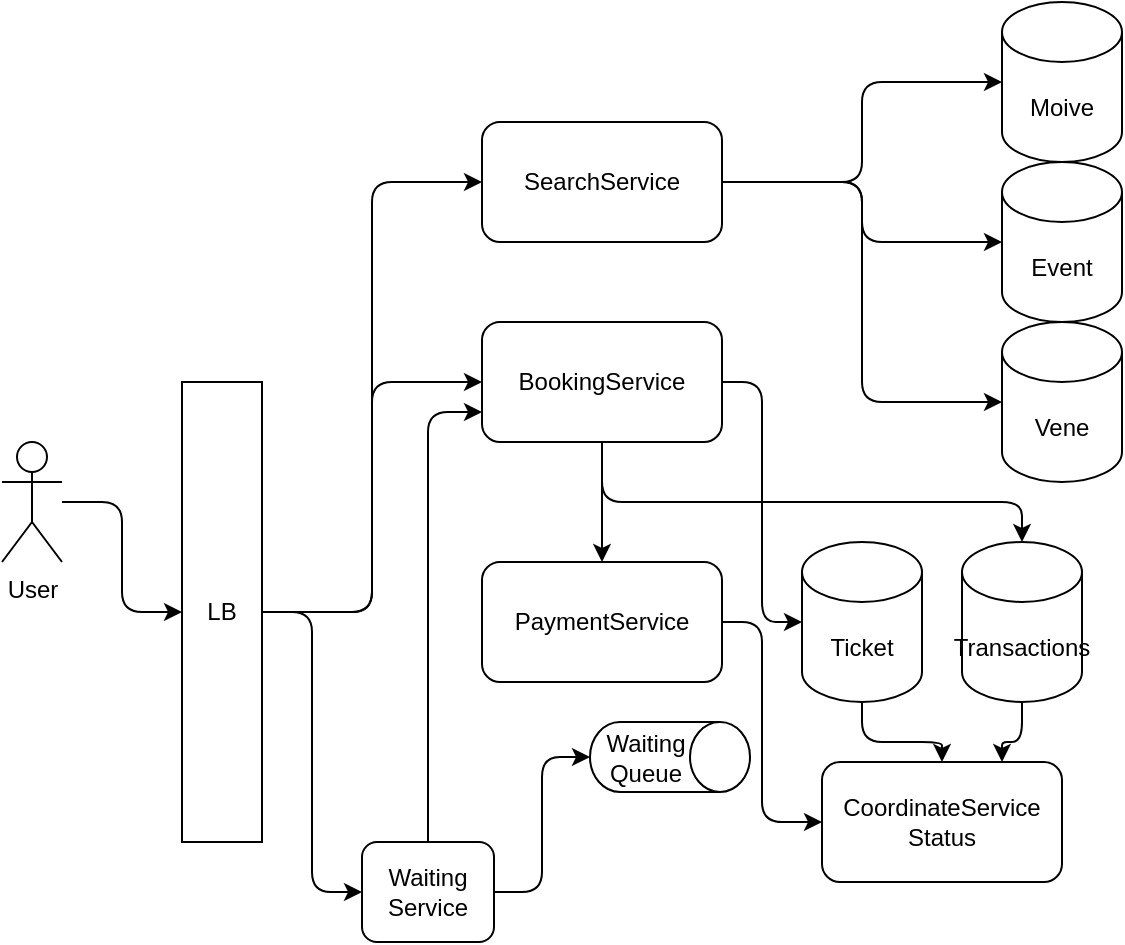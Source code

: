 <mxfile version="17.2.4" type="device"><diagram id="RjEoXVqSk2lCx5pAU_fZ" name="architecture"><mxGraphModel dx="946" dy="619" grid="1" gridSize="10" guides="1" tooltips="1" connect="1" arrows="1" fold="1" page="1" pageScale="1" pageWidth="827" pageHeight="1169" math="0" shadow="0"><root><mxCell id="0"/><mxCell id="1" parent="0"/><mxCell id="12Fv31rikTayG7azZU15-3" style="edgeStyle=orthogonalEdgeStyle;rounded=1;orthogonalLoop=1;jettySize=auto;html=1;entryX=0;entryY=0.5;entryDx=0;entryDy=0;" parent="1" source="12Fv31rikTayG7azZU15-1" target="12Fv31rikTayG7azZU15-2" edge="1"><mxGeometry relative="1" as="geometry"/></mxCell><mxCell id="12Fv31rikTayG7azZU15-1" value="User" style="shape=umlActor;verticalLabelPosition=bottom;verticalAlign=top;html=1;outlineConnect=0;" parent="1" vertex="1"><mxGeometry x="80" y="230" width="30" height="60" as="geometry"/></mxCell><mxCell id="12Fv31rikTayG7azZU15-7" style="edgeStyle=orthogonalEdgeStyle;rounded=1;orthogonalLoop=1;jettySize=auto;html=1;entryX=0;entryY=0.5;entryDx=0;entryDy=0;" parent="1" source="12Fv31rikTayG7azZU15-2" target="12Fv31rikTayG7azZU15-4" edge="1"><mxGeometry relative="1" as="geometry"/></mxCell><mxCell id="12Fv31rikTayG7azZU15-8" style="edgeStyle=orthogonalEdgeStyle;rounded=1;orthogonalLoop=1;jettySize=auto;html=1;" parent="1" source="12Fv31rikTayG7azZU15-2" target="12Fv31rikTayG7azZU15-5" edge="1"><mxGeometry relative="1" as="geometry"/></mxCell><mxCell id="12Fv31rikTayG7azZU15-12" style="edgeStyle=orthogonalEdgeStyle;rounded=1;orthogonalLoop=1;jettySize=auto;html=1;" parent="1" source="12Fv31rikTayG7azZU15-2" target="12Fv31rikTayG7azZU15-11" edge="1"><mxGeometry relative="1" as="geometry"/></mxCell><mxCell id="12Fv31rikTayG7azZU15-2" value="LB" style="rounded=0;whiteSpace=wrap;html=1;" parent="1" vertex="1"><mxGeometry x="170" y="200" width="40" height="230" as="geometry"/></mxCell><mxCell id="12Fv31rikTayG7azZU15-18" style="edgeStyle=orthogonalEdgeStyle;rounded=1;orthogonalLoop=1;jettySize=auto;html=1;entryX=0;entryY=0.5;entryDx=0;entryDy=0;entryPerimeter=0;" parent="1" source="12Fv31rikTayG7azZU15-4" target="12Fv31rikTayG7azZU15-13" edge="1"><mxGeometry relative="1" as="geometry"/></mxCell><mxCell id="12Fv31rikTayG7azZU15-19" style="edgeStyle=orthogonalEdgeStyle;rounded=1;orthogonalLoop=1;jettySize=auto;html=1;entryX=0;entryY=0.5;entryDx=0;entryDy=0;entryPerimeter=0;" parent="1" source="12Fv31rikTayG7azZU15-4" target="12Fv31rikTayG7azZU15-16" edge="1"><mxGeometry relative="1" as="geometry"/></mxCell><mxCell id="12Fv31rikTayG7azZU15-20" style="edgeStyle=orthogonalEdgeStyle;rounded=1;orthogonalLoop=1;jettySize=auto;html=1;entryX=0;entryY=0.5;entryDx=0;entryDy=0;entryPerimeter=0;" parent="1" source="12Fv31rikTayG7azZU15-4" target="12Fv31rikTayG7azZU15-17" edge="1"><mxGeometry relative="1" as="geometry"/></mxCell><mxCell id="12Fv31rikTayG7azZU15-4" value="SearchService" style="rounded=1;whiteSpace=wrap;html=1;" parent="1" vertex="1"><mxGeometry x="320" y="70" width="120" height="60" as="geometry"/></mxCell><mxCell id="12Fv31rikTayG7azZU15-10" style="edgeStyle=orthogonalEdgeStyle;rounded=1;orthogonalLoop=1;jettySize=auto;html=1;" parent="1" source="12Fv31rikTayG7azZU15-5" target="12Fv31rikTayG7azZU15-6" edge="1"><mxGeometry relative="1" as="geometry"/></mxCell><mxCell id="12Fv31rikTayG7azZU15-23" style="edgeStyle=orthogonalEdgeStyle;rounded=1;orthogonalLoop=1;jettySize=auto;html=1;entryX=0;entryY=0.5;entryDx=0;entryDy=0;entryPerimeter=0;" parent="1" source="12Fv31rikTayG7azZU15-5" target="12Fv31rikTayG7azZU15-21" edge="1"><mxGeometry relative="1" as="geometry"/></mxCell><mxCell id="12Fv31rikTayG7azZU15-25" style="edgeStyle=orthogonalEdgeStyle;rounded=1;orthogonalLoop=1;jettySize=auto;html=1;" parent="1" source="12Fv31rikTayG7azZU15-5" target="12Fv31rikTayG7azZU15-22" edge="1"><mxGeometry relative="1" as="geometry"><Array as="points"><mxPoint x="380" y="260"/><mxPoint x="590" y="260"/></Array></mxGeometry></mxCell><mxCell id="12Fv31rikTayG7azZU15-5" value="BookingService" style="rounded=1;whiteSpace=wrap;html=1;" parent="1" vertex="1"><mxGeometry x="320" y="170" width="120" height="60" as="geometry"/></mxCell><mxCell id="12Fv31rikTayG7azZU15-29" style="edgeStyle=orthogonalEdgeStyle;rounded=1;orthogonalLoop=1;jettySize=auto;html=1;entryX=0;entryY=0.5;entryDx=0;entryDy=0;" parent="1" source="12Fv31rikTayG7azZU15-6" target="12Fv31rikTayG7azZU15-26" edge="1"><mxGeometry relative="1" as="geometry"><Array as="points"><mxPoint x="460" y="320"/><mxPoint x="460" y="420"/></Array></mxGeometry></mxCell><mxCell id="12Fv31rikTayG7azZU15-6" value="PaymentService" style="rounded=1;whiteSpace=wrap;html=1;" parent="1" vertex="1"><mxGeometry x="320" y="290" width="120" height="60" as="geometry"/></mxCell><mxCell id="12Fv31rikTayG7azZU15-30" style="edgeStyle=orthogonalEdgeStyle;rounded=1;orthogonalLoop=1;jettySize=auto;html=1;entryX=0;entryY=0.75;entryDx=0;entryDy=0;" parent="1" source="12Fv31rikTayG7azZU15-11" target="12Fv31rikTayG7azZU15-5" edge="1"><mxGeometry relative="1" as="geometry"/></mxCell><mxCell id="12Fv31rikTayG7azZU15-32" style="edgeStyle=orthogonalEdgeStyle;rounded=1;orthogonalLoop=1;jettySize=auto;html=1;entryX=0.5;entryY=1;entryDx=0;entryDy=0;entryPerimeter=0;" parent="1" source="12Fv31rikTayG7azZU15-11" target="12Fv31rikTayG7azZU15-31" edge="1"><mxGeometry relative="1" as="geometry"/></mxCell><mxCell id="12Fv31rikTayG7azZU15-11" value="Waiting&lt;br&gt;Service" style="rounded=1;whiteSpace=wrap;html=1;" parent="1" vertex="1"><mxGeometry x="260" y="430" width="66" height="50" as="geometry"/></mxCell><mxCell id="12Fv31rikTayG7azZU15-13" value="Moive" style="shape=cylinder3;whiteSpace=wrap;html=1;boundedLbl=1;backgroundOutline=1;size=15;" parent="1" vertex="1"><mxGeometry x="580" y="10" width="60" height="80" as="geometry"/></mxCell><mxCell id="12Fv31rikTayG7azZU15-16" value="Event" style="shape=cylinder3;whiteSpace=wrap;html=1;boundedLbl=1;backgroundOutline=1;size=15;" parent="1" vertex="1"><mxGeometry x="580" y="90" width="60" height="80" as="geometry"/></mxCell><mxCell id="12Fv31rikTayG7azZU15-17" value="Vene" style="shape=cylinder3;whiteSpace=wrap;html=1;boundedLbl=1;backgroundOutline=1;size=15;" parent="1" vertex="1"><mxGeometry x="580" y="170" width="60" height="80" as="geometry"/></mxCell><mxCell id="12Fv31rikTayG7azZU15-27" style="edgeStyle=orthogonalEdgeStyle;rounded=1;orthogonalLoop=1;jettySize=auto;html=1;entryX=0.5;entryY=0;entryDx=0;entryDy=0;" parent="1" source="12Fv31rikTayG7azZU15-21" target="12Fv31rikTayG7azZU15-26" edge="1"><mxGeometry relative="1" as="geometry"/></mxCell><mxCell id="12Fv31rikTayG7azZU15-21" value="Ticket" style="shape=cylinder3;whiteSpace=wrap;html=1;boundedLbl=1;backgroundOutline=1;size=15;" parent="1" vertex="1"><mxGeometry x="480" y="280" width="60" height="80" as="geometry"/></mxCell><mxCell id="12Fv31rikTayG7azZU15-28" style="edgeStyle=orthogonalEdgeStyle;rounded=1;orthogonalLoop=1;jettySize=auto;html=1;entryX=0.75;entryY=0;entryDx=0;entryDy=0;" parent="1" source="12Fv31rikTayG7azZU15-22" target="12Fv31rikTayG7azZU15-26" edge="1"><mxGeometry relative="1" as="geometry"/></mxCell><mxCell id="12Fv31rikTayG7azZU15-22" value="Transactions" style="shape=cylinder3;whiteSpace=wrap;html=1;boundedLbl=1;backgroundOutline=1;size=15;" parent="1" vertex="1"><mxGeometry x="560" y="280" width="60" height="80" as="geometry"/></mxCell><mxCell id="12Fv31rikTayG7azZU15-26" value="CoordinateService&lt;br&gt;Status" style="rounded=1;whiteSpace=wrap;html=1;" parent="1" vertex="1"><mxGeometry x="490" y="390" width="120" height="60" as="geometry"/></mxCell><mxCell id="12Fv31rikTayG7azZU15-31" value="Waiting&lt;br&gt;Queue" style="shape=cylinder3;whiteSpace=wrap;html=1;boundedLbl=1;backgroundOutline=1;size=15;direction=south;" parent="1" vertex="1"><mxGeometry x="374" y="370" width="80" height="35" as="geometry"/></mxCell></root></mxGraphModel></diagram></mxfile>
